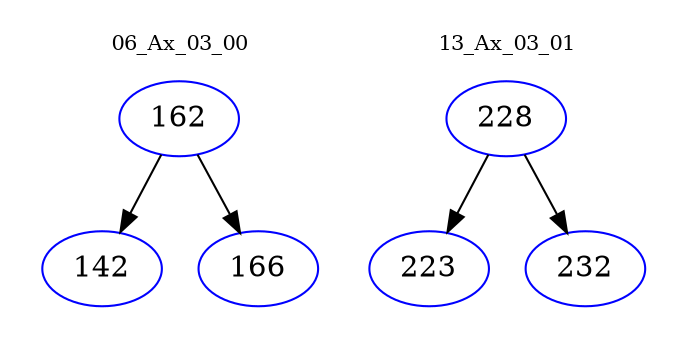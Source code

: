 digraph{
subgraph cluster_0 {
color = white
label = "06_Ax_03_00";
fontsize=10;
T0_162 [label="162", color="blue"]
T0_162 -> T0_142 [color="black"]
T0_142 [label="142", color="blue"]
T0_162 -> T0_166 [color="black"]
T0_166 [label="166", color="blue"]
}
subgraph cluster_1 {
color = white
label = "13_Ax_03_01";
fontsize=10;
T1_228 [label="228", color="blue"]
T1_228 -> T1_223 [color="black"]
T1_223 [label="223", color="blue"]
T1_228 -> T1_232 [color="black"]
T1_232 [label="232", color="blue"]
}
}
